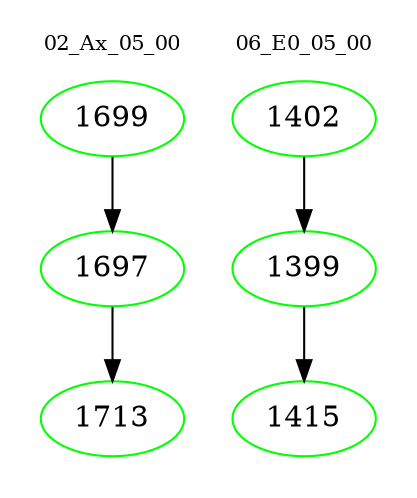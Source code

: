 digraph{
subgraph cluster_0 {
color = white
label = "02_Ax_05_00";
fontsize=10;
T0_1699 [label="1699", color="green"]
T0_1699 -> T0_1697 [color="black"]
T0_1697 [label="1697", color="green"]
T0_1697 -> T0_1713 [color="black"]
T0_1713 [label="1713", color="green"]
}
subgraph cluster_1 {
color = white
label = "06_E0_05_00";
fontsize=10;
T1_1402 [label="1402", color="green"]
T1_1402 -> T1_1399 [color="black"]
T1_1399 [label="1399", color="green"]
T1_1399 -> T1_1415 [color="black"]
T1_1415 [label="1415", color="green"]
}
}
